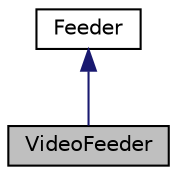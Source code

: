digraph "VideoFeeder"
{
 // LATEX_PDF_SIZE
  edge [fontname="Helvetica",fontsize="10",labelfontname="Helvetica",labelfontsize="10"];
  node [fontname="Helvetica",fontsize="10",shape=record];
  Node1 [label="VideoFeeder",height=0.2,width=0.4,color="black", fillcolor="grey75", style="filled", fontcolor="black",tooltip="Sobrecarga de la clase Feeder para abrir un archivo de video."];
  Node2 -> Node1 [dir="back",color="midnightblue",fontsize="10",style="solid",fontname="Helvetica"];
  Node2 [label="Feeder",height=0.2,width=0.4,color="black", fillcolor="white", style="filled",URL="$class_feeder.html",tooltip="Clase abstracta para proveer obtener nuevos mats."];
}
